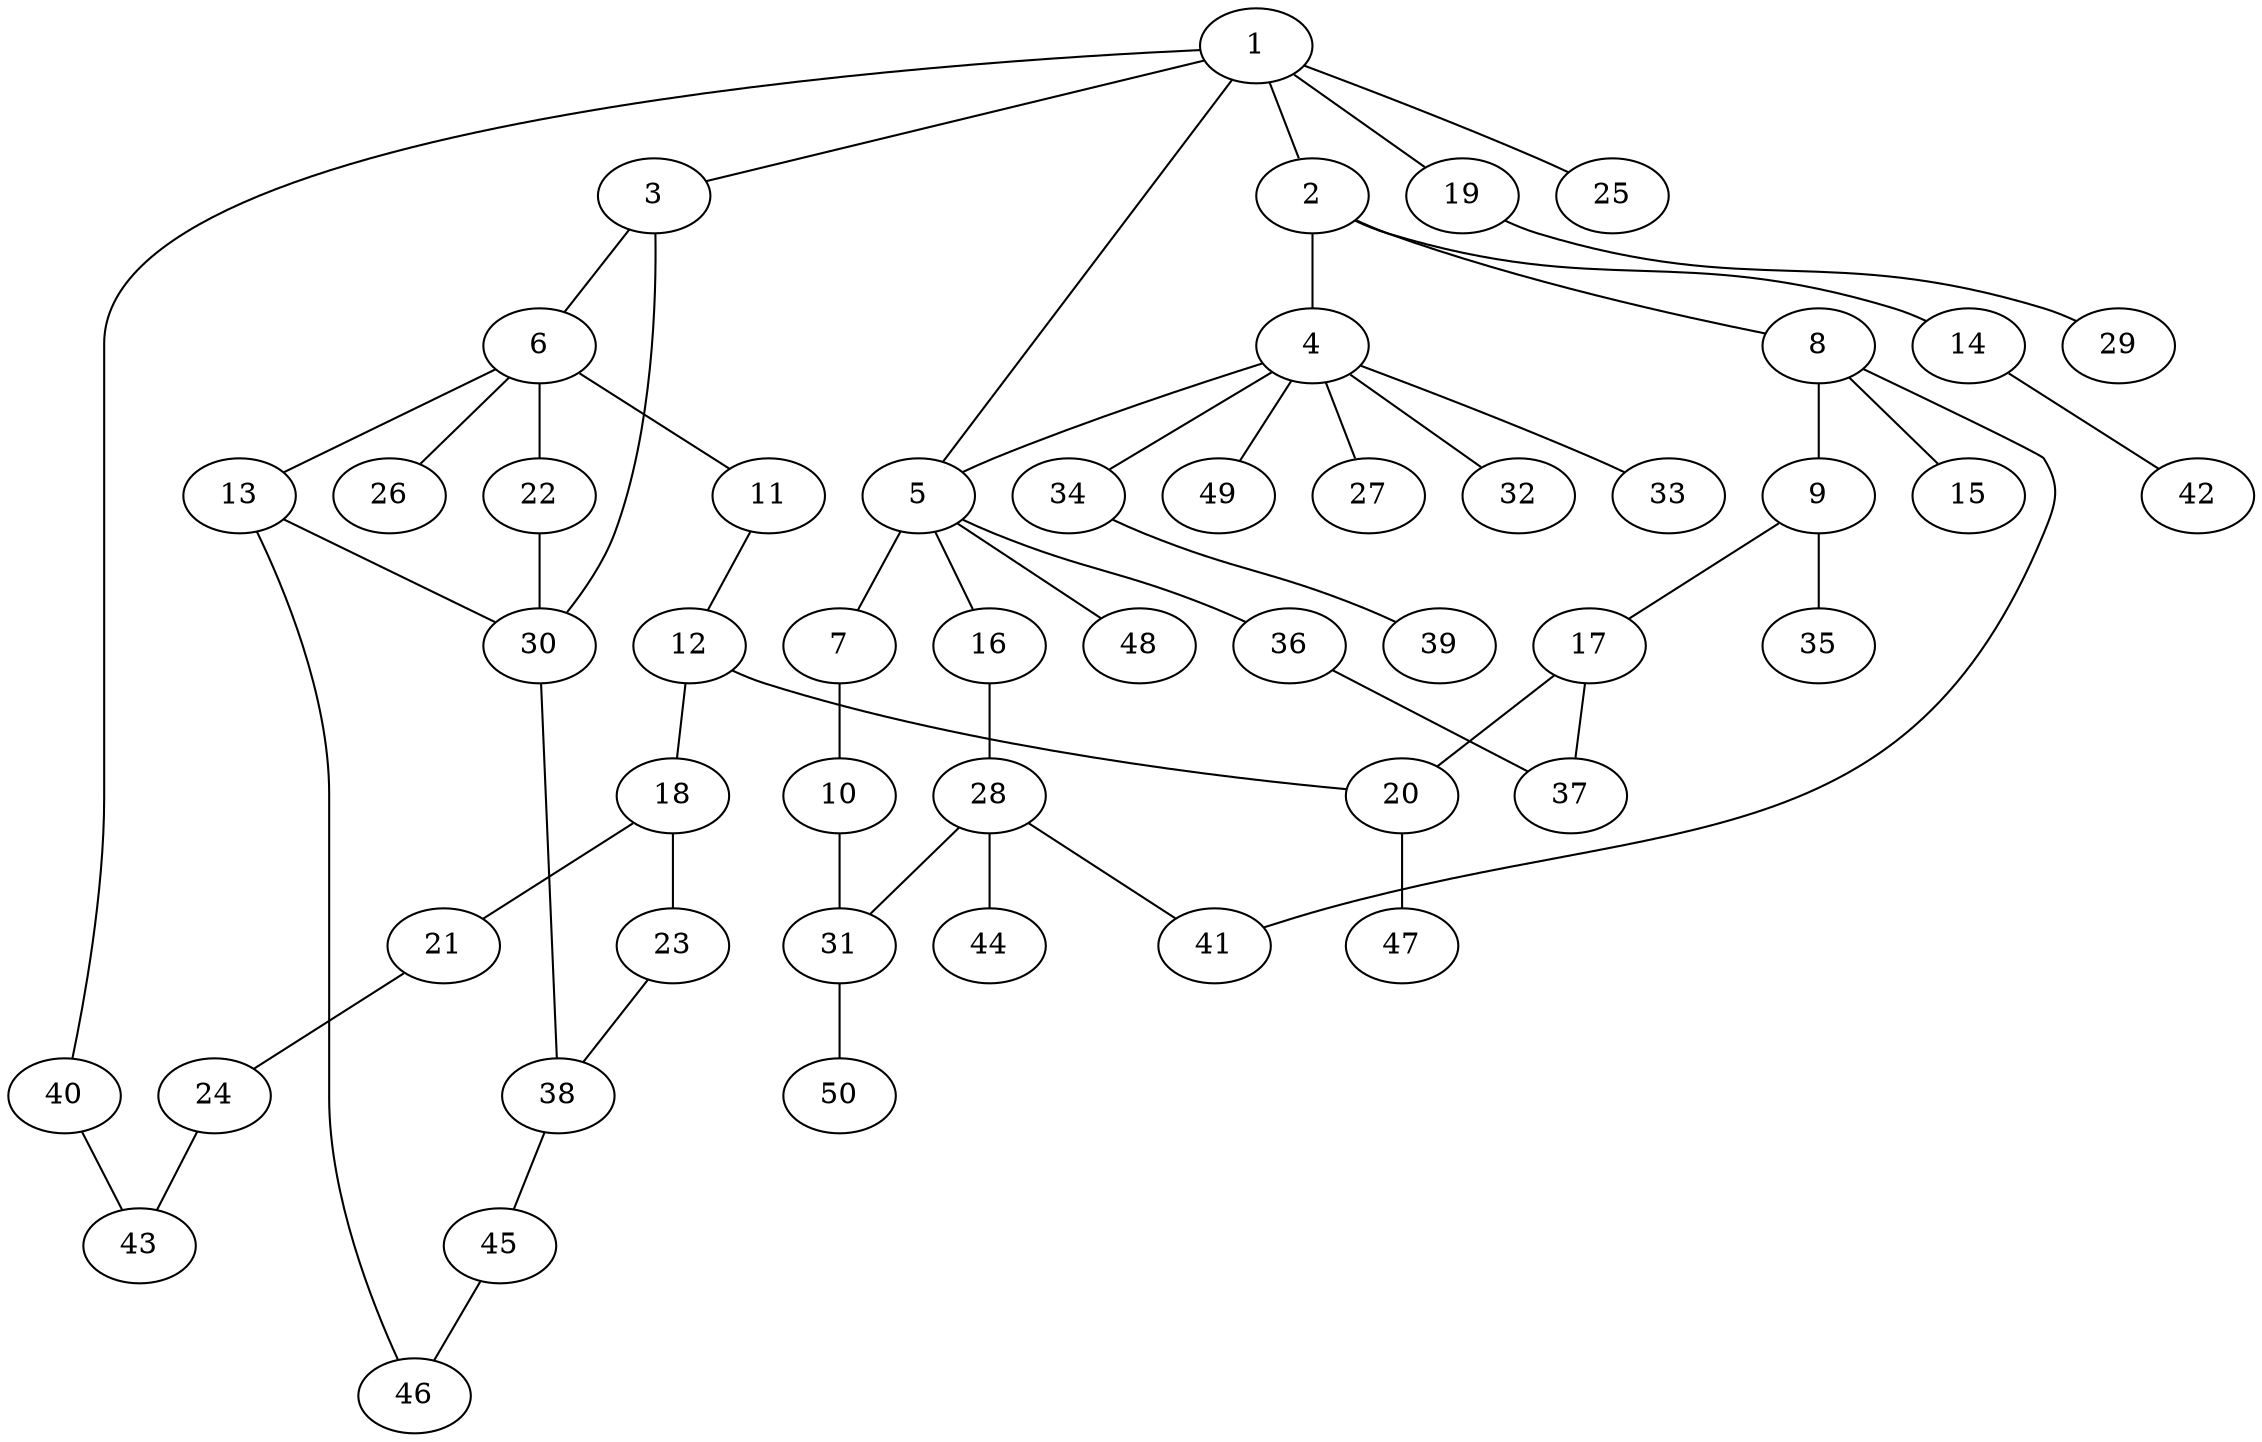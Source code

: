 graph graphname {1--2
1--3
1--5
1--19
1--25
1--40
2--4
2--8
2--14
3--6
3--30
4--5
4--27
4--32
4--33
4--34
4--49
5--7
5--16
5--36
5--48
6--11
6--13
6--22
6--26
7--10
8--9
8--15
8--41
9--17
9--35
10--31
11--12
12--18
12--20
13--30
13--46
14--42
16--28
17--20
17--37
18--21
18--23
19--29
20--47
21--24
22--30
23--38
24--43
28--31
28--41
28--44
30--38
31--50
34--39
36--37
38--45
40--43
45--46
}